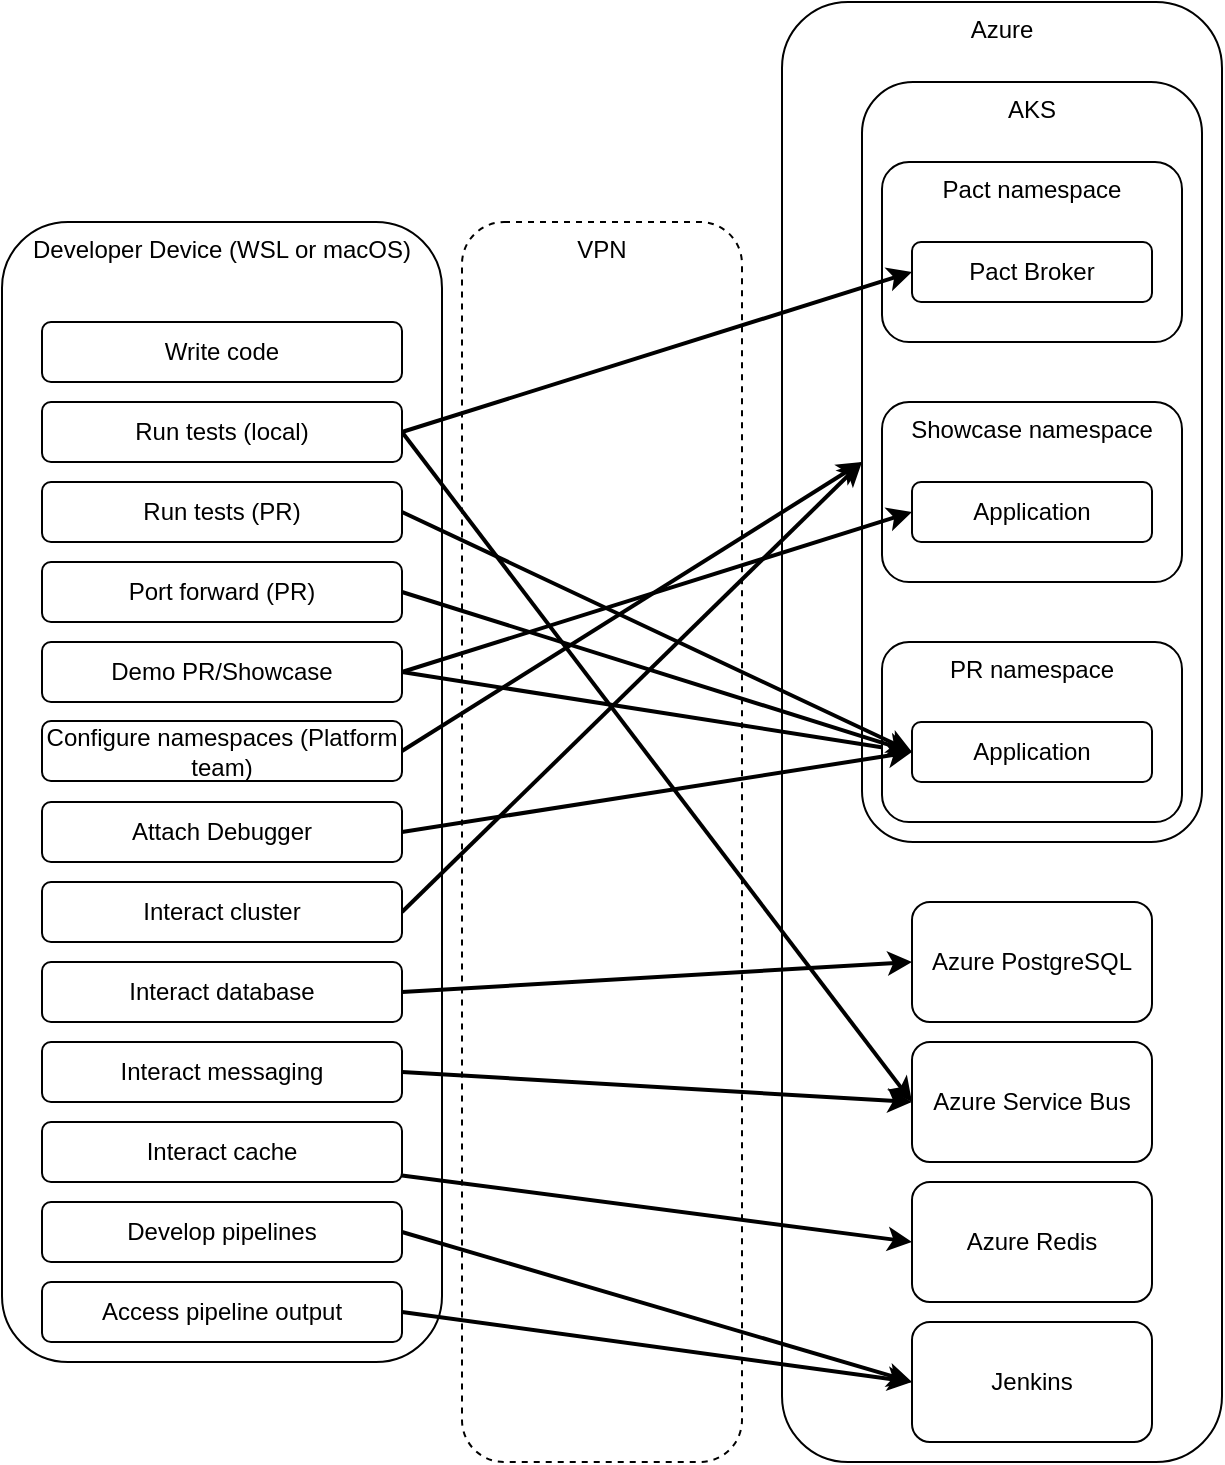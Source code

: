 <mxfile version="13.7.1" type="github">
  <diagram id="dkLe30TZ-h5M13zRIJKL" name="Page-1">
    <mxGraphModel dx="1422" dy="762" grid="1" gridSize="10" guides="1" tooltips="1" connect="1" arrows="1" fold="1" page="1" pageScale="1" pageWidth="827" pageHeight="1169" math="0" shadow="0">
      <root>
        <mxCell id="0" />
        <mxCell id="1" parent="0" />
        <mxCell id="U-plBan6W6VH21_ODKo_-47" value="VPN" style="rounded=1;whiteSpace=wrap;html=1;dashed=1;verticalAlign=top;" vertex="1" parent="1">
          <mxGeometry x="260" y="130" width="140" height="620" as="geometry" />
        </mxCell>
        <mxCell id="U-plBan6W6VH21_ODKo_-46" value="Azure" style="rounded=1;whiteSpace=wrap;html=1;verticalAlign=top;" vertex="1" parent="1">
          <mxGeometry x="420" y="20" width="220" height="730" as="geometry" />
        </mxCell>
        <mxCell id="U-plBan6W6VH21_ODKo_-17" value="AKS" style="rounded=1;whiteSpace=wrap;html=1;verticalAlign=top;" vertex="1" parent="1">
          <mxGeometry x="460" y="60" width="170" height="380" as="geometry" />
        </mxCell>
        <mxCell id="U-plBan6W6VH21_ODKo_-2" value="Developer Device (WSL or macOS)" style="rounded=1;whiteSpace=wrap;html=1;verticalAlign=top;" vertex="1" parent="1">
          <mxGeometry x="30" y="130" width="220" height="570" as="geometry" />
        </mxCell>
        <mxCell id="U-plBan6W6VH21_ODKo_-6" value="Write code" style="rounded=1;whiteSpace=wrap;html=1;" vertex="1" parent="1">
          <mxGeometry x="50" y="180" width="180" height="30" as="geometry" />
        </mxCell>
        <mxCell id="U-plBan6W6VH21_ODKo_-32" style="rounded=0;orthogonalLoop=1;jettySize=auto;html=1;entryX=0;entryY=0.5;entryDx=0;entryDy=0;strokeWidth=2;exitX=1;exitY=0.5;exitDx=0;exitDy=0;" edge="1" parent="1" source="U-plBan6W6VH21_ODKo_-8" target="U-plBan6W6VH21_ODKo_-20">
          <mxGeometry relative="1" as="geometry" />
        </mxCell>
        <mxCell id="U-plBan6W6VH21_ODKo_-8" value="Run tests (local)" style="rounded=1;whiteSpace=wrap;html=1;" vertex="1" parent="1">
          <mxGeometry x="50" y="220" width="180" height="30" as="geometry" />
        </mxCell>
        <mxCell id="U-plBan6W6VH21_ODKo_-9" value="Port forward (PR)" style="rounded=1;whiteSpace=wrap;html=1;" vertex="1" parent="1">
          <mxGeometry x="50" y="300" width="180" height="30" as="geometry" />
        </mxCell>
        <mxCell id="U-plBan6W6VH21_ODKo_-36" style="edgeStyle=none;rounded=0;orthogonalLoop=1;jettySize=auto;html=1;entryX=0;entryY=0.5;entryDx=0;entryDy=0;strokeWidth=2;exitX=1;exitY=0.5;exitDx=0;exitDy=0;" edge="1" parent="1" source="U-plBan6W6VH21_ODKo_-10" target="U-plBan6W6VH21_ODKo_-15">
          <mxGeometry relative="1" as="geometry" />
        </mxCell>
        <mxCell id="U-plBan6W6VH21_ODKo_-10" value="Demo PR/Showcase" style="rounded=1;whiteSpace=wrap;html=1;" vertex="1" parent="1">
          <mxGeometry x="50" y="340" width="180" height="30" as="geometry" />
        </mxCell>
        <mxCell id="U-plBan6W6VH21_ODKo_-11" value="Run tests (PR)" style="rounded=1;whiteSpace=wrap;html=1;" vertex="1" parent="1">
          <mxGeometry x="50" y="260" width="180" height="30" as="geometry" />
        </mxCell>
        <mxCell id="U-plBan6W6VH21_ODKo_-12" value="Showcase namespace" style="rounded=1;whiteSpace=wrap;html=1;verticalAlign=top;" vertex="1" parent="1">
          <mxGeometry x="470" y="220" width="150" height="90" as="geometry" />
        </mxCell>
        <mxCell id="U-plBan6W6VH21_ODKo_-13" value="Application" style="rounded=1;whiteSpace=wrap;html=1;" vertex="1" parent="1">
          <mxGeometry x="485" y="260" width="120" height="30" as="geometry" />
        </mxCell>
        <mxCell id="U-plBan6W6VH21_ODKo_-14" value="PR namespace" style="rounded=1;whiteSpace=wrap;html=1;verticalAlign=top;" vertex="1" parent="1">
          <mxGeometry x="470" y="340" width="150" height="90" as="geometry" />
        </mxCell>
        <mxCell id="U-plBan6W6VH21_ODKo_-15" value="Application" style="rounded=1;whiteSpace=wrap;html=1;" vertex="1" parent="1">
          <mxGeometry x="485" y="380" width="120" height="30" as="geometry" />
        </mxCell>
        <mxCell id="U-plBan6W6VH21_ODKo_-16" value="Pact namespace" style="rounded=1;whiteSpace=wrap;html=1;verticalAlign=top;" vertex="1" parent="1">
          <mxGeometry x="470" y="100" width="150" height="90" as="geometry" />
        </mxCell>
        <mxCell id="U-plBan6W6VH21_ODKo_-1" value="Pact Broker" style="rounded=1;whiteSpace=wrap;html=1;" vertex="1" parent="1">
          <mxGeometry x="485" y="140" width="120" height="30" as="geometry" />
        </mxCell>
        <mxCell id="U-plBan6W6VH21_ODKo_-37" style="edgeStyle=none;rounded=0;orthogonalLoop=1;jettySize=auto;html=1;entryX=0;entryY=0.5;entryDx=0;entryDy=0;strokeWidth=2;exitX=1;exitY=0.5;exitDx=0;exitDy=0;" edge="1" parent="1" source="U-plBan6W6VH21_ODKo_-18" target="U-plBan6W6VH21_ODKo_-17">
          <mxGeometry relative="1" as="geometry" />
        </mxCell>
        <mxCell id="U-plBan6W6VH21_ODKo_-18" value="Configure namespaces (Platform team)" style="rounded=1;whiteSpace=wrap;html=1;" vertex="1" parent="1">
          <mxGeometry x="50" y="379.5" width="180" height="30" as="geometry" />
        </mxCell>
        <mxCell id="U-plBan6W6VH21_ODKo_-19" value="Azure Redis" style="rounded=1;whiteSpace=wrap;html=1;" vertex="1" parent="1">
          <mxGeometry x="485" y="610" width="120" height="60" as="geometry" />
        </mxCell>
        <mxCell id="U-plBan6W6VH21_ODKo_-20" value="Azure Service Bus" style="rounded=1;whiteSpace=wrap;html=1;" vertex="1" parent="1">
          <mxGeometry x="485" y="540" width="120" height="60" as="geometry" />
        </mxCell>
        <mxCell id="U-plBan6W6VH21_ODKo_-21" value="Azure PostgreSQL" style="rounded=1;whiteSpace=wrap;html=1;" vertex="1" parent="1">
          <mxGeometry x="485" y="470" width="120" height="60" as="geometry" />
        </mxCell>
        <mxCell id="U-plBan6W6VH21_ODKo_-38" style="edgeStyle=none;rounded=0;orthogonalLoop=1;jettySize=auto;html=1;entryX=0;entryY=0.5;entryDx=0;entryDy=0;strokeWidth=2;exitX=1;exitY=0.5;exitDx=0;exitDy=0;" edge="1" parent="1" source="U-plBan6W6VH21_ODKo_-22" target="U-plBan6W6VH21_ODKo_-15">
          <mxGeometry relative="1" as="geometry" />
        </mxCell>
        <mxCell id="U-plBan6W6VH21_ODKo_-22" value="Attach Debugger" style="rounded=1;whiteSpace=wrap;html=1;" vertex="1" parent="1">
          <mxGeometry x="50" y="420" width="180" height="30" as="geometry" />
        </mxCell>
        <mxCell id="U-plBan6W6VH21_ODKo_-39" style="edgeStyle=none;rounded=0;orthogonalLoop=1;jettySize=auto;html=1;strokeWidth=2;exitX=1;exitY=0.5;exitDx=0;exitDy=0;" edge="1" parent="1" source="U-plBan6W6VH21_ODKo_-24">
          <mxGeometry relative="1" as="geometry">
            <mxPoint x="460" y="250" as="targetPoint" />
          </mxGeometry>
        </mxCell>
        <mxCell id="U-plBan6W6VH21_ODKo_-24" value="Interact cluster" style="rounded=1;whiteSpace=wrap;html=1;" vertex="1" parent="1">
          <mxGeometry x="50" y="460" width="180" height="30" as="geometry" />
        </mxCell>
        <mxCell id="U-plBan6W6VH21_ODKo_-40" style="edgeStyle=none;rounded=0;orthogonalLoop=1;jettySize=auto;html=1;entryX=0;entryY=0.5;entryDx=0;entryDy=0;strokeWidth=2;exitX=1;exitY=0.5;exitDx=0;exitDy=0;" edge="1" parent="1" source="U-plBan6W6VH21_ODKo_-25" target="U-plBan6W6VH21_ODKo_-21">
          <mxGeometry relative="1" as="geometry" />
        </mxCell>
        <mxCell id="U-plBan6W6VH21_ODKo_-25" value="Interact database" style="rounded=1;whiteSpace=wrap;html=1;" vertex="1" parent="1">
          <mxGeometry x="50" y="500" width="180" height="30" as="geometry" />
        </mxCell>
        <mxCell id="U-plBan6W6VH21_ODKo_-41" style="edgeStyle=none;rounded=0;orthogonalLoop=1;jettySize=auto;html=1;entryX=0;entryY=0.5;entryDx=0;entryDy=0;strokeWidth=2;exitX=1;exitY=0.5;exitDx=0;exitDy=0;" edge="1" parent="1" source="U-plBan6W6VH21_ODKo_-26" target="U-plBan6W6VH21_ODKo_-20">
          <mxGeometry relative="1" as="geometry" />
        </mxCell>
        <mxCell id="U-plBan6W6VH21_ODKo_-26" value="Interact messaging" style="rounded=1;whiteSpace=wrap;html=1;" vertex="1" parent="1">
          <mxGeometry x="50" y="540" width="180" height="30" as="geometry" />
        </mxCell>
        <mxCell id="U-plBan6W6VH21_ODKo_-42" style="edgeStyle=none;rounded=0;orthogonalLoop=1;jettySize=auto;html=1;entryX=0;entryY=0.5;entryDx=0;entryDy=0;strokeWidth=2;" edge="1" parent="1" source="U-plBan6W6VH21_ODKo_-27" target="U-plBan6W6VH21_ODKo_-19">
          <mxGeometry relative="1" as="geometry" />
        </mxCell>
        <mxCell id="U-plBan6W6VH21_ODKo_-27" value="Interact cache" style="rounded=1;whiteSpace=wrap;html=1;" vertex="1" parent="1">
          <mxGeometry x="50" y="580" width="180" height="30" as="geometry" />
        </mxCell>
        <mxCell id="U-plBan6W6VH21_ODKo_-44" style="edgeStyle=none;rounded=0;orthogonalLoop=1;jettySize=auto;html=1;entryX=0;entryY=0.5;entryDx=0;entryDy=0;strokeWidth=2;exitX=1;exitY=0.5;exitDx=0;exitDy=0;" edge="1" parent="1" source="U-plBan6W6VH21_ODKo_-28" target="U-plBan6W6VH21_ODKo_-43">
          <mxGeometry relative="1" as="geometry" />
        </mxCell>
        <mxCell id="U-plBan6W6VH21_ODKo_-28" value="Develop pipelines" style="rounded=1;whiteSpace=wrap;html=1;" vertex="1" parent="1">
          <mxGeometry x="50" y="620" width="180" height="30" as="geometry" />
        </mxCell>
        <mxCell id="U-plBan6W6VH21_ODKo_-45" style="edgeStyle=none;rounded=0;orthogonalLoop=1;jettySize=auto;html=1;entryX=0;entryY=0.5;entryDx=0;entryDy=0;strokeWidth=2;exitX=1;exitY=0.5;exitDx=0;exitDy=0;" edge="1" parent="1" source="U-plBan6W6VH21_ODKo_-29" target="U-plBan6W6VH21_ODKo_-43">
          <mxGeometry relative="1" as="geometry" />
        </mxCell>
        <mxCell id="U-plBan6W6VH21_ODKo_-29" value="Access pipeline output" style="rounded=1;whiteSpace=wrap;html=1;" vertex="1" parent="1">
          <mxGeometry x="50" y="660" width="180" height="30" as="geometry" />
        </mxCell>
        <mxCell id="U-plBan6W6VH21_ODKo_-31" style="rounded=0;orthogonalLoop=1;jettySize=auto;html=1;entryX=0;entryY=0.5;entryDx=0;entryDy=0;strokeWidth=2;exitX=1;exitY=0.5;exitDx=0;exitDy=0;" edge="1" parent="1" source="U-plBan6W6VH21_ODKo_-8" target="U-plBan6W6VH21_ODKo_-1">
          <mxGeometry relative="1" as="geometry" />
        </mxCell>
        <mxCell id="U-plBan6W6VH21_ODKo_-33" style="rounded=0;orthogonalLoop=1;jettySize=auto;html=1;entryX=0;entryY=0.5;entryDx=0;entryDy=0;strokeWidth=2;exitX=1;exitY=0.5;exitDx=0;exitDy=0;" edge="1" parent="1" source="U-plBan6W6VH21_ODKo_-11" target="U-plBan6W6VH21_ODKo_-15">
          <mxGeometry relative="1" as="geometry" />
        </mxCell>
        <mxCell id="U-plBan6W6VH21_ODKo_-34" style="rounded=0;orthogonalLoop=1;jettySize=auto;html=1;entryX=0;entryY=0.5;entryDx=0;entryDy=0;strokeWidth=2;exitX=1;exitY=0.5;exitDx=0;exitDy=0;" edge="1" parent="1" source="U-plBan6W6VH21_ODKo_-9" target="U-plBan6W6VH21_ODKo_-15">
          <mxGeometry relative="1" as="geometry" />
        </mxCell>
        <mxCell id="U-plBan6W6VH21_ODKo_-35" style="edgeStyle=none;rounded=0;orthogonalLoop=1;jettySize=auto;html=1;entryX=0;entryY=0.5;entryDx=0;entryDy=0;strokeWidth=2;exitX=1;exitY=0.5;exitDx=0;exitDy=0;" edge="1" parent="1" source="U-plBan6W6VH21_ODKo_-10" target="U-plBan6W6VH21_ODKo_-13">
          <mxGeometry relative="1" as="geometry" />
        </mxCell>
        <mxCell id="U-plBan6W6VH21_ODKo_-43" value="Jenkins" style="rounded=1;whiteSpace=wrap;html=1;" vertex="1" parent="1">
          <mxGeometry x="485" y="680" width="120" height="60" as="geometry" />
        </mxCell>
      </root>
    </mxGraphModel>
  </diagram>
</mxfile>
